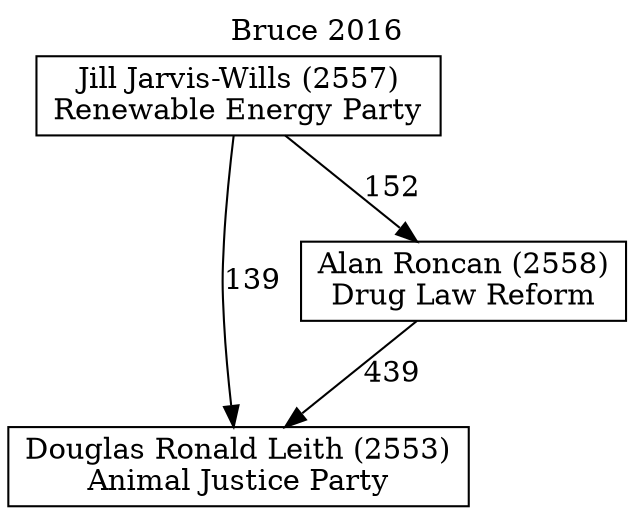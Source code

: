 // House preference flow
digraph "Douglas Ronald Leith (2553)_Bruce_2016" {
	graph [label="Bruce 2016" labelloc=t mclimit=10]
	node [shape=box]
	"Douglas Ronald Leith (2553)" [label="Douglas Ronald Leith (2553)
Animal Justice Party"]
	"Jill Jarvis-Wills (2557)" [label="Jill Jarvis-Wills (2557)
Renewable Energy Party"]
	"Alan Roncan (2558)" [label="Alan Roncan (2558)
Drug Law Reform"]
	"Jill Jarvis-Wills (2557)" -> "Douglas Ronald Leith (2553)" [label=139]
	"Alan Roncan (2558)" -> "Douglas Ronald Leith (2553)" [label=439]
	"Jill Jarvis-Wills (2557)" -> "Alan Roncan (2558)" [label=152]
}
